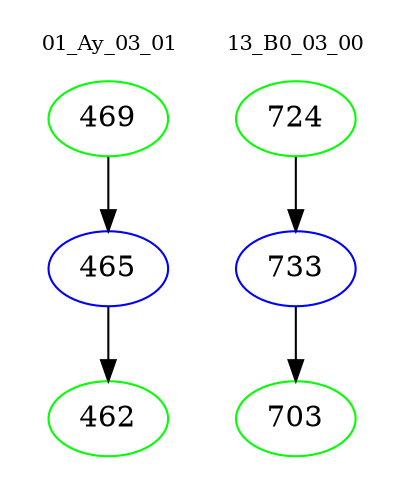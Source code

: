 digraph{
subgraph cluster_0 {
color = white
label = "01_Ay_03_01";
fontsize=10;
T0_469 [label="469", color="green"]
T0_469 -> T0_465 [color="black"]
T0_465 [label="465", color="blue"]
T0_465 -> T0_462 [color="black"]
T0_462 [label="462", color="green"]
}
subgraph cluster_1 {
color = white
label = "13_B0_03_00";
fontsize=10;
T1_724 [label="724", color="green"]
T1_724 -> T1_733 [color="black"]
T1_733 [label="733", color="blue"]
T1_733 -> T1_703 [color="black"]
T1_703 [label="703", color="green"]
}
}
